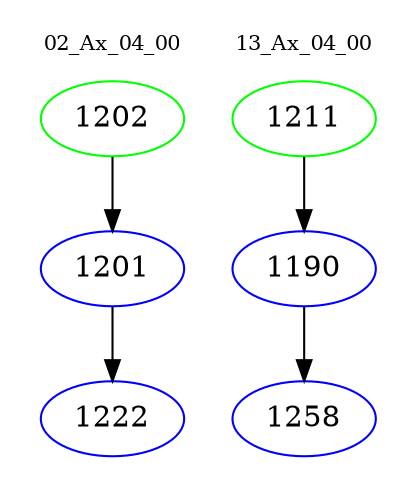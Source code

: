 digraph{
subgraph cluster_0 {
color = white
label = "02_Ax_04_00";
fontsize=10;
T0_1202 [label="1202", color="green"]
T0_1202 -> T0_1201 [color="black"]
T0_1201 [label="1201", color="blue"]
T0_1201 -> T0_1222 [color="black"]
T0_1222 [label="1222", color="blue"]
}
subgraph cluster_1 {
color = white
label = "13_Ax_04_00";
fontsize=10;
T1_1211 [label="1211", color="green"]
T1_1211 -> T1_1190 [color="black"]
T1_1190 [label="1190", color="blue"]
T1_1190 -> T1_1258 [color="black"]
T1_1258 [label="1258", color="blue"]
}
}
